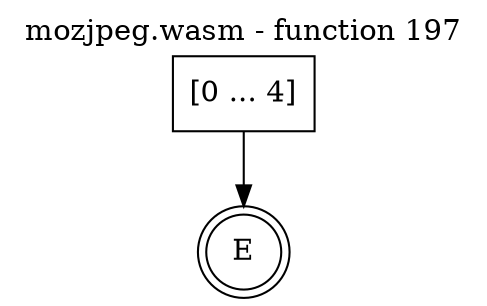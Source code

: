 digraph finite_state_machine {
    label = "mozjpeg.wasm - function 197"
    labelloc =  t
    labelfontsize = 16
    labelfontcolor = black
    labelfontname = "Helvetica"
    node [shape = doublecircle]; E ;
    node [shape = box];
    node [shape=box, color=black, style=solid] 0[label="[0 ... 4]"]
    0 -> E;
}
